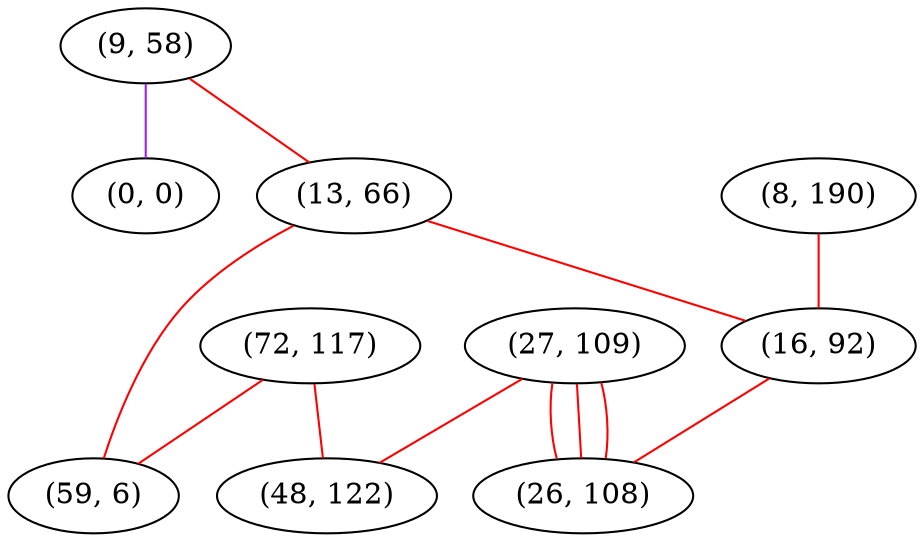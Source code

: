 graph "" {
"(9, 58)";
"(0, 0)";
"(13, 66)";
"(72, 117)";
"(59, 6)";
"(27, 109)";
"(8, 190)";
"(48, 122)";
"(16, 92)";
"(26, 108)";
"(9, 58)" -- "(0, 0)"  [color=purple, key=0, weight=4];
"(9, 58)" -- "(13, 66)"  [color=red, key=0, weight=1];
"(13, 66)" -- "(59, 6)"  [color=red, key=0, weight=1];
"(13, 66)" -- "(16, 92)"  [color=red, key=0, weight=1];
"(72, 117)" -- "(48, 122)"  [color=red, key=0, weight=1];
"(72, 117)" -- "(59, 6)"  [color=red, key=0, weight=1];
"(27, 109)" -- "(26, 108)"  [color=red, key=0, weight=1];
"(27, 109)" -- "(26, 108)"  [color=red, key=1, weight=1];
"(27, 109)" -- "(26, 108)"  [color=red, key=2, weight=1];
"(27, 109)" -- "(48, 122)"  [color=red, key=0, weight=1];
"(8, 190)" -- "(16, 92)"  [color=red, key=0, weight=1];
"(16, 92)" -- "(26, 108)"  [color=red, key=0, weight=1];
}
